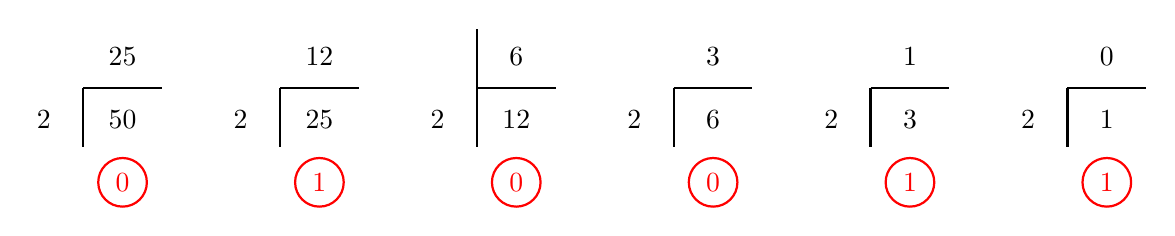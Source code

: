 \begin{tikzpicture}

%\draw[<-,>=latex,ultra thick,red] (-0.5,-1.75)--(8.5,-1.75);

\begin{scope}
  \draw[thick] (0,0) -- (1,0);
  \draw[thick] (0,-0.75) -- (0,0);

  \node at (0.5,0.4) {$25$};

  \node at (-0.5,-0.4) {$2$};
  \node at (0.5,-0.4) {$50$};
  \node[thick, red, draw, circle] at (0.5,-1.2) {$0$};
\end{scope}

\begin{scope}[xshift=2.5cm]
  \draw[thick] (0,0) -- (1,0);
  \draw[thick] (0,-0.75) -- (0,0);

  \node at (0.5,0.4) {$12$};

  \node at (-0.5,-0.4) {$2$};
  \node at (0.5,-0.4) {$25$};
  \node[thick, red, draw, circle] at (0.5,-1.2) {$1$};
\end{scope}


\begin{scope}[xshift=5cm]
  \draw[thick] (0,0) -- (1,0);
  \draw[thick] (0,-0.75) -- (0,0.75);

  \node at (0.5,0.4) {$6$};

  \node at (-0.5,-0.4) {$2$};
  \node at (0.5,-0.4) {$12$};
  \node[thick, red, draw, circle] at (0.5,-1.2) {$0$};
\end{scope}


\begin{scope}[xshift=7.5cm]
  \draw[thick] (0,0) -- (1,0);
  \draw[thick] (0,-0.75) -- (0,0);

  \node at (0.5,0.4) {$3$};

  \node at (-0.5,-0.4) {$2$};
  \node at (0.5,-0.4) {$6$};
  \node[thick, red, draw, circle] at (0.5,-1.2) {$0$};
\end{scope}

\begin{scope}[xshift=10cm]
  \draw[thick] (0,0) -- (1,0);
  \draw[thick] (0,-0.75) -- (0,0);

  \node at (0.5,0.4) {$1$};

  \node at (-0.5,-0.4) {$2$};
  \node at (0.5,-0.4) {$3$};
  \node[thick, red, draw, circle] at (0.5,-1.2) {$1$};
\end{scope}

\begin{scope}[xshift=12.5cm]
  \draw[thick] (0,0) -- (1,0);
  \draw[thick] (0,-0.75) -- (0,0);

  \node at (0.5,0.4) {$0$};

  \node at (-0.5,-0.4) {$2$};
  \node at (0.5,-0.4) {$1$};
  \node[thick, red, draw, circle] at (0.5,-1.2) {$1$};
\end{scope}

\end{tikzpicture}